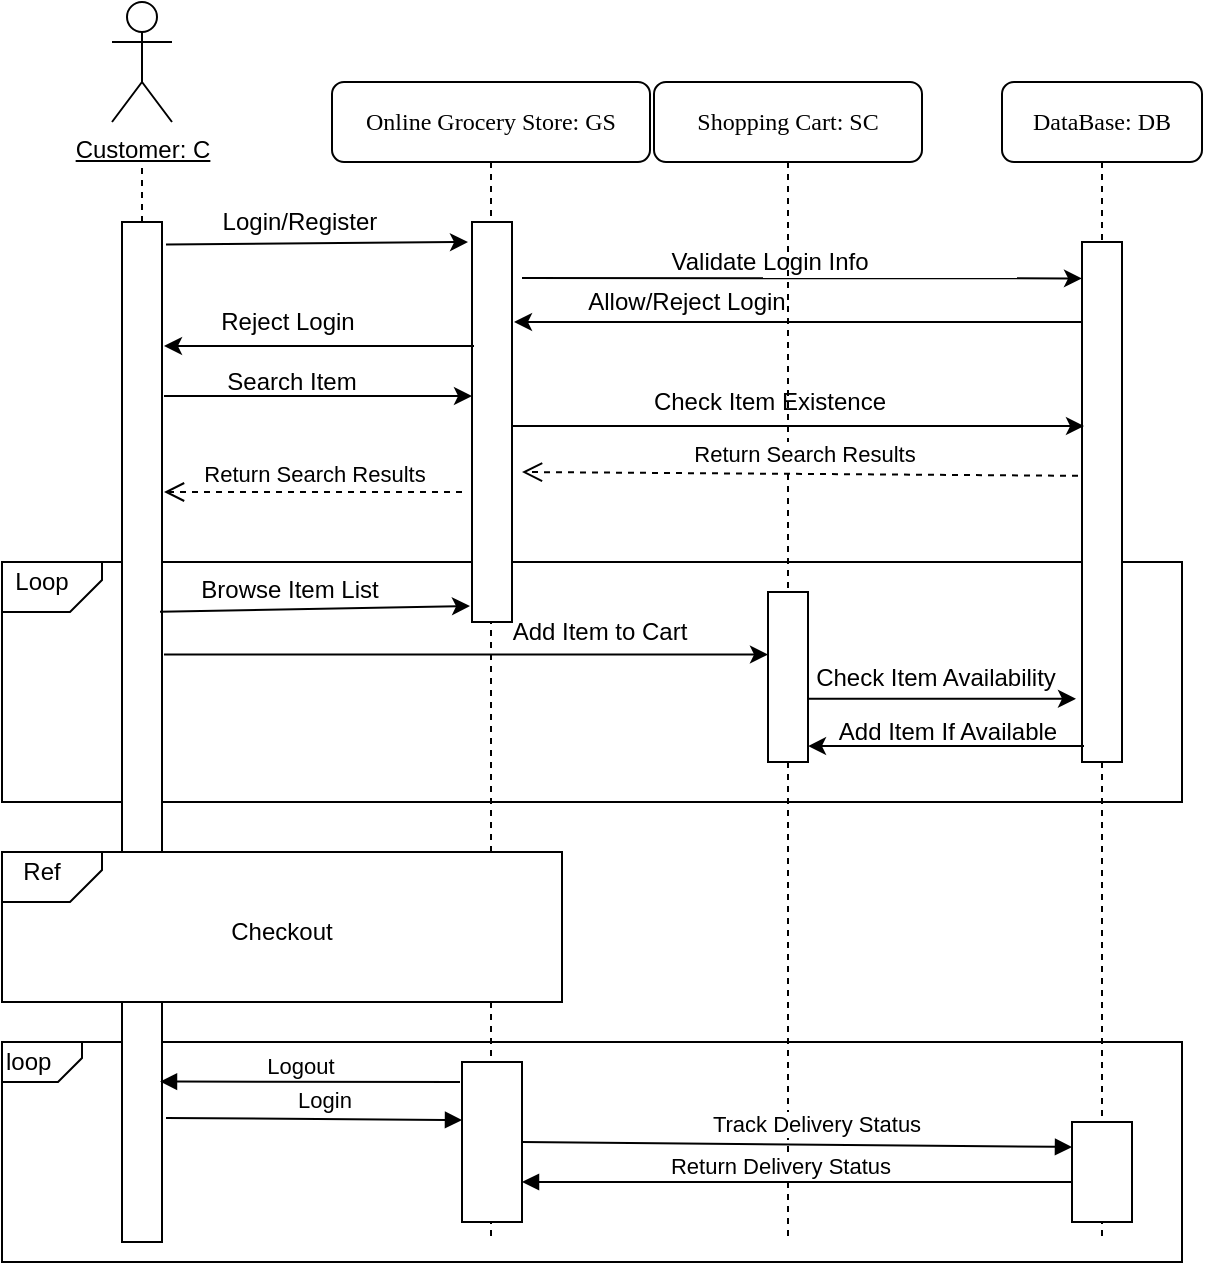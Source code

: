 <mxfile version="12.1.9" type="device" pages="1"><diagram name="Page-1" id="13e1069c-82ec-6db2-03f1-153e76fe0fe0"><mxGraphModel dx="908" dy="527" grid="1" gridSize="10" guides="1" tooltips="1" connect="1" arrows="1" fold="1" page="1" pageScale="1" pageWidth="1100" pageHeight="850" background="#ffffff" math="0" shadow="0"><root><mxCell id="0"/><mxCell id="1" parent="0"/><mxCell id="BcVuGL-hx9WA4_0iCf6--81" value="" style="rounded=0;whiteSpace=wrap;html=1;" vertex="1" parent="1"><mxGeometry x="50" y="560" width="590" height="110" as="geometry"/></mxCell><mxCell id="BcVuGL-hx9WA4_0iCf6--54" value="" style="rounded=0;whiteSpace=wrap;html=1;" vertex="1" parent="1"><mxGeometry x="50" y="320" width="590" height="120" as="geometry"/></mxCell><mxCell id="7baba1c4bc27f4b0-2" value="Online Grocery Store: GS" style="shape=umlLifeline;perimeter=lifelinePerimeter;whiteSpace=wrap;html=1;container=1;collapsible=0;recursiveResize=0;outlineConnect=0;rounded=1;shadow=0;comic=0;labelBackgroundColor=none;strokeColor=#000000;strokeWidth=1;fillColor=#FFFFFF;fontFamily=Verdana;fontSize=12;fontColor=#000000;align=center;" parent="1" vertex="1"><mxGeometry x="215" y="80" width="159" height="580" as="geometry"/></mxCell><mxCell id="7baba1c4bc27f4b0-10" value="" style="html=1;points=[];perimeter=orthogonalPerimeter;rounded=0;shadow=0;comic=0;labelBackgroundColor=none;strokeColor=#000000;strokeWidth=1;fillColor=#FFFFFF;fontFamily=Verdana;fontSize=12;fontColor=#000000;align=center;" parent="7baba1c4bc27f4b0-2" vertex="1"><mxGeometry x="70" y="70" width="20" height="200" as="geometry"/></mxCell><mxCell id="BcVuGL-hx9WA4_0iCf6--73" value="" style="rounded=0;whiteSpace=wrap;html=1;" vertex="1" parent="7baba1c4bc27f4b0-2"><mxGeometry x="65" y="490" width="30" height="80" as="geometry"/></mxCell><mxCell id="7baba1c4bc27f4b0-3" value="Shopping Cart: SC" style="shape=umlLifeline;perimeter=lifelinePerimeter;whiteSpace=wrap;html=1;container=1;collapsible=0;recursiveResize=0;outlineConnect=0;rounded=1;shadow=0;comic=0;labelBackgroundColor=none;strokeColor=#000000;strokeWidth=1;fillColor=#FFFFFF;fontFamily=Verdana;fontSize=12;fontColor=#000000;align=center;" parent="1" vertex="1"><mxGeometry x="376" y="80" width="134" height="580" as="geometry"/></mxCell><mxCell id="7baba1c4bc27f4b0-13" value="" style="html=1;points=[];perimeter=orthogonalPerimeter;rounded=0;shadow=0;comic=0;labelBackgroundColor=none;strokeColor=#000000;strokeWidth=1;fillColor=#FFFFFF;fontFamily=Verdana;fontSize=12;fontColor=#000000;align=center;" parent="7baba1c4bc27f4b0-3" vertex="1"><mxGeometry x="57" y="255" width="20" height="85" as="geometry"/></mxCell><mxCell id="BcVuGL-hx9WA4_0iCf6--18" value="Validate Login Info" style="text;html=1;strokeColor=none;fillColor=none;align=center;verticalAlign=middle;whiteSpace=wrap;rounded=0;" vertex="1" parent="7baba1c4bc27f4b0-3"><mxGeometry x="3" y="80" width="110" height="20" as="geometry"/></mxCell><mxCell id="7baba1c4bc27f4b0-4" value="DataBase: DB" style="shape=umlLifeline;perimeter=lifelinePerimeter;whiteSpace=wrap;html=1;container=1;collapsible=0;recursiveResize=0;outlineConnect=0;rounded=1;shadow=0;comic=0;labelBackgroundColor=none;strokeColor=#000000;strokeWidth=1;fillColor=#FFFFFF;fontFamily=Verdana;fontSize=12;fontColor=#000000;align=center;" parent="1" vertex="1"><mxGeometry x="550" y="80" width="100" height="580" as="geometry"/></mxCell><mxCell id="7baba1c4bc27f4b0-16" value="" style="html=1;points=[];perimeter=orthogonalPerimeter;rounded=0;shadow=0;comic=0;labelBackgroundColor=none;strokeColor=#000000;strokeWidth=1;fillColor=#FFFFFF;fontFamily=Verdana;fontSize=12;fontColor=#000000;align=center;" parent="7baba1c4bc27f4b0-4" vertex="1"><mxGeometry x="40" y="80" width="20" height="260" as="geometry"/></mxCell><mxCell id="BcVuGL-hx9WA4_0iCf6--88" value="" style="rounded=0;whiteSpace=wrap;html=1;" vertex="1" parent="7baba1c4bc27f4b0-4"><mxGeometry x="35" y="520" width="30" height="50" as="geometry"/></mxCell><mxCell id="BcVuGL-hx9WA4_0iCf6--2" value="&lt;u&gt;Customer: C&lt;/u&gt;" style="shape=umlActor;verticalLabelPosition=bottom;labelBackgroundColor=#ffffff;verticalAlign=top;html=1;outlineConnect=0;" vertex="1" parent="1"><mxGeometry x="105" y="40" width="30" height="60" as="geometry"/></mxCell><mxCell id="BcVuGL-hx9WA4_0iCf6--11" value="" style="rounded=0;whiteSpace=wrap;html=1;" vertex="1" parent="1"><mxGeometry x="110" y="150" width="20" height="510" as="geometry"/></mxCell><mxCell id="BcVuGL-hx9WA4_0iCf6--13" value="" style="endArrow=none;dashed=1;html=1;exitX=0.5;exitY=0;exitDx=0;exitDy=0;" edge="1" parent="1" source="BcVuGL-hx9WA4_0iCf6--11"><mxGeometry width="50" height="50" relative="1" as="geometry"><mxPoint x="110" y="140" as="sourcePoint"/><mxPoint x="120" y="120" as="targetPoint"/><Array as="points"/></mxGeometry></mxCell><mxCell id="BcVuGL-hx9WA4_0iCf6--17" value="" style="endArrow=classic;html=1;entryX=0;entryY=0.07;entryDx=0;entryDy=0;entryPerimeter=0;" edge="1" parent="1" target="7baba1c4bc27f4b0-16"><mxGeometry width="50" height="50" relative="1" as="geometry"><mxPoint x="310" y="178" as="sourcePoint"/><mxPoint x="549" y="178" as="targetPoint"/></mxGeometry></mxCell><mxCell id="BcVuGL-hx9WA4_0iCf6--21" value="" style="endArrow=classic;html=1;" edge="1" parent="1" target="7baba1c4bc27f4b0-10"><mxGeometry width="50" height="50" relative="1" as="geometry"><mxPoint x="131" y="237" as="sourcePoint"/><mxPoint x="250" y="270" as="targetPoint"/></mxGeometry></mxCell><mxCell id="BcVuGL-hx9WA4_0iCf6--22" value="Search Item" style="text;html=1;strokeColor=none;fillColor=none;align=center;verticalAlign=middle;whiteSpace=wrap;rounded=0;" vertex="1" parent="1"><mxGeometry x="145" y="220" width="100" height="20" as="geometry"/></mxCell><mxCell id="BcVuGL-hx9WA4_0iCf6--24" value="Check Item Existence" style="text;html=1;strokeColor=none;fillColor=none;align=center;verticalAlign=middle;whiteSpace=wrap;rounded=0;" vertex="1" parent="1"><mxGeometry x="349" y="225" width="170" height="30" as="geometry"/></mxCell><mxCell id="BcVuGL-hx9WA4_0iCf6--27" value="" style="endArrow=classic;html=1;exitX=0;exitY=0.154;exitDx=0;exitDy=0;exitPerimeter=0;" edge="1" parent="1" source="7baba1c4bc27f4b0-16"><mxGeometry width="50" height="50" relative="1" as="geometry"><mxPoint x="547" y="200" as="sourcePoint"/><mxPoint x="306" y="200" as="targetPoint"/></mxGeometry></mxCell><mxCell id="BcVuGL-hx9WA4_0iCf6--28" value="Allow/Reject Login" style="text;html=1;strokeColor=none;fillColor=none;align=center;verticalAlign=middle;whiteSpace=wrap;rounded=0;" vertex="1" parent="1"><mxGeometry x="340" y="180" width="105" height="20" as="geometry"/></mxCell><mxCell id="BcVuGL-hx9WA4_0iCf6--30" value="" style="endArrow=classic;html=1;" edge="1" parent="1"><mxGeometry width="50" height="50" relative="1" as="geometry"><mxPoint x="286" y="212" as="sourcePoint"/><mxPoint x="131" y="212" as="targetPoint"/></mxGeometry></mxCell><mxCell id="BcVuGL-hx9WA4_0iCf6--31" value="Reject Login" style="text;html=1;strokeColor=none;fillColor=none;align=center;verticalAlign=middle;whiteSpace=wrap;rounded=0;" vertex="1" parent="1"><mxGeometry x="142.5" y="190" width="100" height="20" as="geometry"/></mxCell><mxCell id="BcVuGL-hx9WA4_0iCf6--36" value="" style="endArrow=classic;html=1;exitX=0.95;exitY=0.382;exitDx=0;exitDy=0;exitPerimeter=0;entryX=-0.05;entryY=0.96;entryDx=0;entryDy=0;entryPerimeter=0;" edge="1" parent="1" source="BcVuGL-hx9WA4_0iCf6--11" target="7baba1c4bc27f4b0-10"><mxGeometry width="50" height="50" relative="1" as="geometry"><mxPoint x="170" y="344" as="sourcePoint"/><mxPoint x="284" y="370" as="targetPoint"/></mxGeometry></mxCell><mxCell id="BcVuGL-hx9WA4_0iCf6--37" value="Browse Item List" style="text;html=1;strokeColor=none;fillColor=none;align=center;verticalAlign=middle;whiteSpace=wrap;rounded=0;" vertex="1" parent="1"><mxGeometry x="134" y="324" width="120" height="20" as="geometry"/></mxCell><mxCell id="BcVuGL-hx9WA4_0iCf6--38" value="" style="endArrow=classic;html=1;exitX=1.05;exitY=0.541;exitDx=0;exitDy=0;exitPerimeter=0;" edge="1" parent="1"><mxGeometry width="50" height="50" relative="1" as="geometry"><mxPoint x="131" y="366.27" as="sourcePoint"/><mxPoint x="433" y="366.27" as="targetPoint"/></mxGeometry></mxCell><mxCell id="BcVuGL-hx9WA4_0iCf6--39" value="Add Item to Cart" style="text;html=1;strokeColor=none;fillColor=none;align=center;verticalAlign=middle;whiteSpace=wrap;rounded=0;" vertex="1" parent="1"><mxGeometry x="294" y="345" width="110" height="20" as="geometry"/></mxCell><mxCell id="BcVuGL-hx9WA4_0iCf6--42" value="" style="endArrow=classic;html=1;entryX=-0.15;entryY=0.813;entryDx=0;entryDy=0;entryPerimeter=0;" edge="1" parent="1"><mxGeometry width="50" height="50" relative="1" as="geometry"><mxPoint x="453" y="388.38" as="sourcePoint"/><mxPoint x="587" y="388.38" as="targetPoint"/></mxGeometry></mxCell><mxCell id="BcVuGL-hx9WA4_0iCf6--44" value="" style="endArrow=classic;html=1;entryX=0.05;entryY=0.354;entryDx=0;entryDy=0;entryPerimeter=0;" edge="1" parent="1" source="7baba1c4bc27f4b0-10" target="7baba1c4bc27f4b0-16"><mxGeometry width="50" height="50" relative="1" as="geometry"><mxPoint x="330" y="252" as="sourcePoint"/><mxPoint x="545" y="251" as="targetPoint"/></mxGeometry></mxCell><mxCell id="BcVuGL-hx9WA4_0iCf6--15" value="Login/Register" style="text;html=1;strokeColor=none;fillColor=none;align=center;verticalAlign=middle;whiteSpace=wrap;rounded=0;" vertex="1" parent="1"><mxGeometry x="144" y="140" width="110" height="20" as="geometry"/></mxCell><mxCell id="BcVuGL-hx9WA4_0iCf6--47" value="" style="endArrow=classic;html=1;exitX=1.1;exitY=0.022;exitDx=0;exitDy=0;exitPerimeter=0;" edge="1" parent="1" source="BcVuGL-hx9WA4_0iCf6--11"><mxGeometry width="50" height="50" relative="1" as="geometry"><mxPoint x="130" y="170" as="sourcePoint"/><mxPoint x="283" y="160" as="targetPoint"/></mxGeometry></mxCell><mxCell id="BcVuGL-hx9WA4_0iCf6--48" value="" style="endArrow=classic;html=1;exitX=0.05;exitY=0.927;exitDx=0;exitDy=0;exitPerimeter=0;" edge="1" parent="1"><mxGeometry width="50" height="50" relative="1" as="geometry"><mxPoint x="591" y="412.02" as="sourcePoint"/><mxPoint x="453" y="412.02" as="targetPoint"/></mxGeometry></mxCell><mxCell id="BcVuGL-hx9WA4_0iCf6--49" value="Check Item Availability" style="text;html=1;strokeColor=none;fillColor=none;align=center;verticalAlign=middle;whiteSpace=wrap;rounded=0;" vertex="1" parent="1"><mxGeometry x="448" y="368" width="138" height="20" as="geometry"/></mxCell><mxCell id="BcVuGL-hx9WA4_0iCf6--50" value="Add Item If Available" style="text;html=1;strokeColor=none;fillColor=none;align=center;verticalAlign=middle;whiteSpace=wrap;rounded=0;" vertex="1" parent="1"><mxGeometry x="458" y="395" width="130" height="20" as="geometry"/></mxCell><mxCell id="BcVuGL-hx9WA4_0iCf6--58" value="" style="shape=card;whiteSpace=wrap;html=1;rotation=180;size=16;" vertex="1" parent="1"><mxGeometry x="50" y="320" width="50" height="25" as="geometry"/></mxCell><mxCell id="BcVuGL-hx9WA4_0iCf6--56" value="Loop" style="text;html=1;strokeColor=none;fillColor=none;align=center;verticalAlign=middle;whiteSpace=wrap;rounded=0;" vertex="1" parent="1"><mxGeometry x="50" y="320" width="40" height="20" as="geometry"/></mxCell><mxCell id="BcVuGL-hx9WA4_0iCf6--70" value="" style="rounded=0;whiteSpace=wrap;html=1;" vertex="1" parent="1"><mxGeometry x="50" y="465" width="280" height="75" as="geometry"/></mxCell><mxCell id="BcVuGL-hx9WA4_0iCf6--65" value="" style="shape=card;whiteSpace=wrap;html=1;rotation=180;size=16;" vertex="1" parent="1"><mxGeometry x="50" y="465" width="50" height="25" as="geometry"/></mxCell><mxCell id="BcVuGL-hx9WA4_0iCf6--66" value="Ref" style="text;html=1;strokeColor=none;fillColor=none;align=center;verticalAlign=middle;whiteSpace=wrap;rounded=0;" vertex="1" parent="1"><mxGeometry x="50" y="465" width="40" height="20" as="geometry"/></mxCell><mxCell id="BcVuGL-hx9WA4_0iCf6--61" value="Checkout" style="text;html=1;strokeColor=none;fillColor=none;align=center;verticalAlign=middle;whiteSpace=wrap;rounded=0;" vertex="1" parent="1"><mxGeometry x="140" y="480" width="100" height="50" as="geometry"/></mxCell><mxCell id="BcVuGL-hx9WA4_0iCf6--71" value="Return Search Results" style="html=1;verticalAlign=bottom;endArrow=open;dashed=1;endSize=8;" edge="1" parent="1"><mxGeometry relative="1" as="geometry"><mxPoint x="280" y="285" as="sourcePoint"/><mxPoint x="131" y="285" as="targetPoint"/></mxGeometry></mxCell><mxCell id="BcVuGL-hx9WA4_0iCf6--72" value="Return Search Results" style="html=1;verticalAlign=bottom;endArrow=open;dashed=1;endSize=8;exitX=-0.1;exitY=0.465;exitDx=0;exitDy=0;exitPerimeter=0;" edge="1" parent="1"><mxGeometry x="-0.01" y="-1" relative="1" as="geometry"><mxPoint x="588" y="276.9" as="sourcePoint"/><mxPoint x="310" y="275" as="targetPoint"/><mxPoint as="offset"/></mxGeometry></mxCell><mxCell id="BcVuGL-hx9WA4_0iCf6--87" value="Logout" style="html=1;verticalAlign=bottom;endArrow=block;entryX=1;entryY=0.922;entryDx=0;entryDy=0;entryPerimeter=0;" edge="1" parent="1"><mxGeometry x="0.064" y="1" width="80" relative="1" as="geometry"><mxPoint x="279" y="580" as="sourcePoint"/><mxPoint x="129" y="579.78" as="targetPoint"/><mxPoint as="offset"/></mxGeometry></mxCell><mxCell id="BcVuGL-hx9WA4_0iCf6--89" value="Login" style="html=1;verticalAlign=bottom;endArrow=block;entryX=0;entryY=0.4;entryDx=0;entryDy=0;entryPerimeter=0;exitX=1.1;exitY=0.902;exitDx=0;exitDy=0;exitPerimeter=0;" edge="1" parent="1"><mxGeometry x="0.064" y="1" width="80" relative="1" as="geometry"><mxPoint x="132" y="598" as="sourcePoint"/><mxPoint x="280" y="599" as="targetPoint"/><mxPoint as="offset"/></mxGeometry></mxCell><mxCell id="BcVuGL-hx9WA4_0iCf6--90" value="Track Delivery Status" style="html=1;verticalAlign=bottom;endArrow=block;entryX=0;entryY=0.25;entryDx=0;entryDy=0;exitX=1;exitY=0.5;exitDx=0;exitDy=0;" edge="1" parent="1" source="BcVuGL-hx9WA4_0iCf6--73" target="BcVuGL-hx9WA4_0iCf6--88"><mxGeometry x="0.064" y="1" width="80" relative="1" as="geometry"><mxPoint x="554" y="609.5" as="sourcePoint"/><mxPoint x="404" y="609.28" as="targetPoint"/><mxPoint as="offset"/></mxGeometry></mxCell><mxCell id="BcVuGL-hx9WA4_0iCf6--91" value="Return Delivery Status" style="html=1;verticalAlign=bottom;endArrow=block;exitX=0;exitY=0.6;exitDx=0;exitDy=0;exitPerimeter=0;entryX=1;entryY=0.75;entryDx=0;entryDy=0;" edge="1" parent="1" source="BcVuGL-hx9WA4_0iCf6--88" target="BcVuGL-hx9WA4_0iCf6--73"><mxGeometry x="0.064" y="1" width="80" relative="1" as="geometry"><mxPoint x="585" y="637" as="sourcePoint"/><mxPoint x="320" y="700" as="targetPoint"/><mxPoint as="offset"/></mxGeometry></mxCell><mxCell id="BcVuGL-hx9WA4_0iCf6--92" value="" style="shape=card;whiteSpace=wrap;html=1;rotation=180;size=12;" vertex="1" parent="1"><mxGeometry x="50" y="560" width="40" height="20" as="geometry"/></mxCell><mxCell id="BcVuGL-hx9WA4_0iCf6--93" value="loop" style="text;html=1;resizable=0;points=[];autosize=1;align=left;verticalAlign=top;spacingTop=-4;" vertex="1" parent="1"><mxGeometry x="50" y="560" width="40" height="20" as="geometry"/></mxCell></root></mxGraphModel></diagram></mxfile>